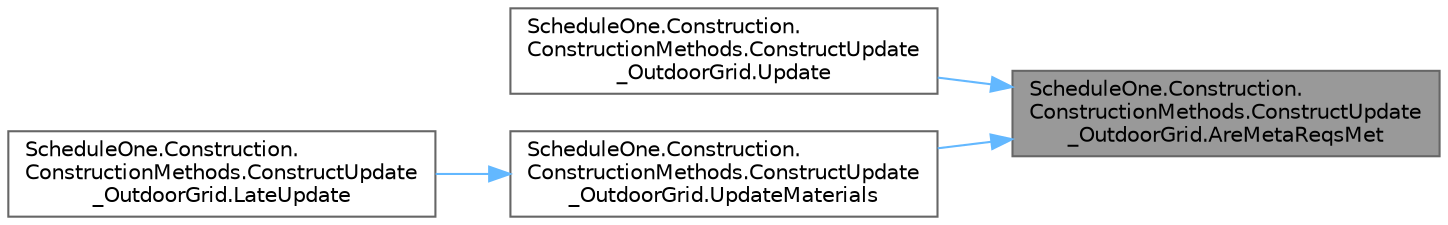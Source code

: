 digraph "ScheduleOne.Construction.ConstructionMethods.ConstructUpdate_OutdoorGrid.AreMetaReqsMet"
{
 // LATEX_PDF_SIZE
  bgcolor="transparent";
  edge [fontname=Helvetica,fontsize=10,labelfontname=Helvetica,labelfontsize=10];
  node [fontname=Helvetica,fontsize=10,shape=box,height=0.2,width=0.4];
  rankdir="RL";
  Node1 [id="Node000001",label="ScheduleOne.Construction.\lConstructionMethods.ConstructUpdate\l_OutdoorGrid.AreMetaReqsMet",height=0.2,width=0.4,color="gray40", fillcolor="grey60", style="filled", fontcolor="black",tooltip=" "];
  Node1 -> Node2 [id="edge1_Node000001_Node000002",dir="back",color="steelblue1",style="solid",tooltip=" "];
  Node2 [id="Node000002",label="ScheduleOne.Construction.\lConstructionMethods.ConstructUpdate\l_OutdoorGrid.Update",height=0.2,width=0.4,color="grey40", fillcolor="white", style="filled",URL="$class_schedule_one_1_1_construction_1_1_construction_methods_1_1_construct_update___outdoor_grid.html#a9147814a31476963d8f4cbba8f34a065",tooltip=" "];
  Node1 -> Node3 [id="edge2_Node000001_Node000003",dir="back",color="steelblue1",style="solid",tooltip=" "];
  Node3 [id="Node000003",label="ScheduleOne.Construction.\lConstructionMethods.ConstructUpdate\l_OutdoorGrid.UpdateMaterials",height=0.2,width=0.4,color="grey40", fillcolor="white", style="filled",URL="$class_schedule_one_1_1_construction_1_1_construction_methods_1_1_construct_update___outdoor_grid.html#ace8cae75ce5c39b3e36e326b51b8210a",tooltip=" "];
  Node3 -> Node4 [id="edge3_Node000003_Node000004",dir="back",color="steelblue1",style="solid",tooltip=" "];
  Node4 [id="Node000004",label="ScheduleOne.Construction.\lConstructionMethods.ConstructUpdate\l_OutdoorGrid.LateUpdate",height=0.2,width=0.4,color="grey40", fillcolor="white", style="filled",URL="$class_schedule_one_1_1_construction_1_1_construction_methods_1_1_construct_update___outdoor_grid.html#a9dedb7c8dfd5fbe2f12e8a928723f287",tooltip=" "];
}
